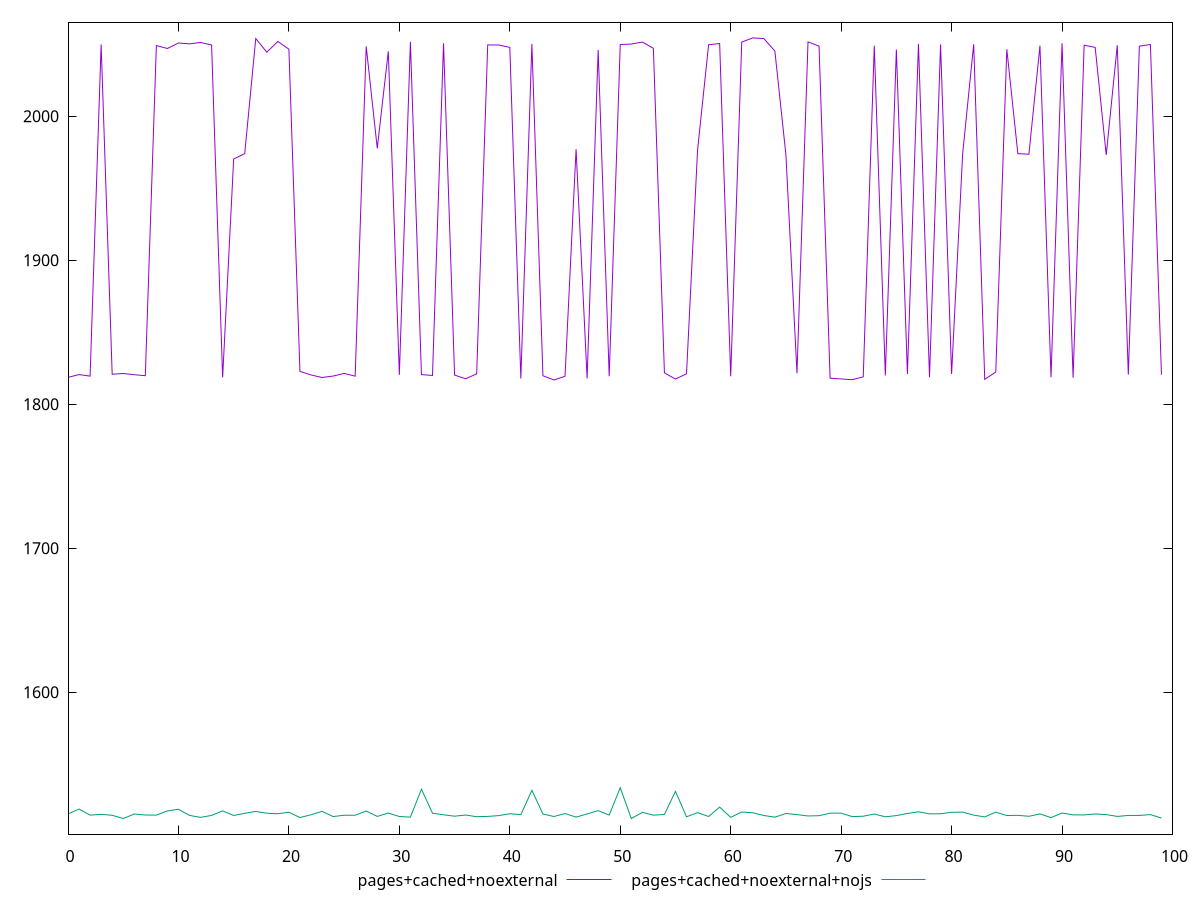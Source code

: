 $_pagesCachedNoexternal <<EOF
1818.6208000000001
1820.5836
1819.4886000000001
2049.8641000000002
1820.7918
1821.3276
1820.4751999999999
1819.7817999999997
2049.0672500000005
2047.0157
2050.8352999999997
2050.2412999999997
2051.2077000000004
2049.4438999999998
1818.6114000000002
1970.2986999999998
1974.0080000000005
2053.93825
2044.4576999999997
2051.9208
2046.5107
1822.7896
1820.3200000000006
1818.5479999999995
1819.5254000000004
1821.3782000000006
1819.4595
2048.4577999999997
1977.6609999999998
2045.0670000000002
1820.3914
2051.61925
1820.5446000000002
1819.9735
2050.65725
1820.2203999999997
1817.6484
1821.0886
2049.4967
2049.4523
2047.7938999999997
1817.8392
2050.21315
1819.7536000000002
1816.8288000000002
1819.3917999999996
1977.1313999999998
1817.88
2046.0524999999998
1819.4184
2049.74485
2050.1032
2051.46625
2047.14455
1821.7772000000004
1817.4503999999997
1821.1131999999998
1976.4382999999998
2049.6272000000004
2050.4871000000003
1819.3754000000004
2051.4632
2054.36825
2053.91455
2045.219
1973.1163999999999
1821.5118000000002
2051.6186500000003
2048.64865
1818.0268
1817.5444
1817.0124
1818.9758000000002
2048.9556000000002
1819.9666
2046.3090000000002
1821.0452
2050.1539
1818.7626
2049.8484000000003
1820.9610999999998
1973.8080999999997
2049.9626499999995
1817.2496
1822.3196000000003
2046.47645
1973.9585
1973.5949999999998
2048.99395
1818.6936
2050.72535
1818.3901999999998
2049.289
2047.8011000000001
1973.0890999999997
2049.2850499999995
1820.554
2048.62125
2049.7903
1820.5032
EOF
$_pagesCachedNoexternalNojs <<EOF
1515.4495000000002
1518.8492000000003
1514.6268999999998
1515.1773999999996
1514.5165999999997
1512.2975
1515.3921999999998
1514.7187000000001
1514.6364000000003
1517.5609
1518.6891
1514.441
1513.063
1514.4388
1517.5803999999998
1514.3931
1515.8809999999999
1517.1773
1515.9439000000002
1515.5944999999997
1516.6223000000002
1512.9513999999997
1514.8755
1517.2386999999999
1513.6503
1514.5587999999998
1514.5535
1517.4563999999998
1513.7379
1516.0579000000002
1513.6819999999998
1513.2292
1532.641
1515.9644999999998
1514.8557
1513.8905
1514.7008999999998
1513.5321000000004
1513.7415999999998
1514.2989000000002
1515.5895999999998
1514.9394000000002
1531.873
1515.3964000000003
1513.6691
1515.7275
1513.2728000000002
1515.4419000000003
1517.7456000000002
1514.6655
1533.681
1512.2695999999999
1516.5323000000003
1514.6057999999998
1515.1075
1531.125
1513.4588999999999
1516.3593
1513.6833000000001
1520.1816999999999
1513.0897000000002
1516.7984000000001
1516.2548000000002
1514.3683999999998
1513.2150999999997
1515.7620000000002
1514.9860000000003
1514.0343000000003
1514.2341000000001
1515.9583999999998
1516.0237
1513.5833000000002
1513.8811999999998
1515.3815
1513.4715
1514.2844
1515.7896999999998
1516.9470999999999
1515.4965000000002
1515.5691
1516.5687999999996
1516.7433999999998
1514.6336000000001
1513.3898
1516.6885000000002
1514.3547000000003
1514.4733
1513.8384
1515.4491
1512.924
1516.0708000000002
1514.7986
1514.7822
1515.4278999999997
1514.9993
1513.7372999999998
1514.3917999999999
1514.413
1514.9981000000002
1512.5831
EOF
set key outside below
set terminal pngcairo
set output "report_00006_2020-11-02T20-21-41.718Z/first-cpu-idle/first-cpu-idle_pages+cached+noexternal_pages+cached+noexternal+nojs.png"
set yrange [1501.4276269999998:2065.210223]
plot $_pagesCachedNoexternal title "pages+cached+noexternal" with line ,$_pagesCachedNoexternalNojs title "pages+cached+noexternal+nojs" with line ,